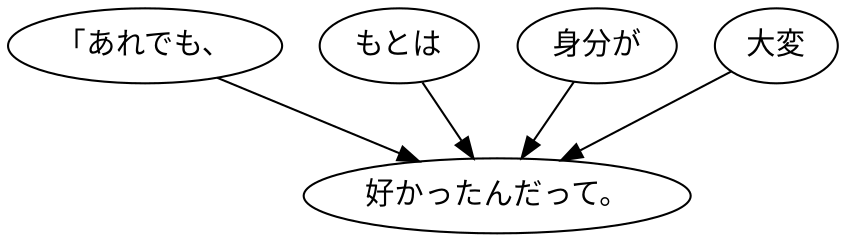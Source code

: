 digraph graph691 {
	node0 [label="「あれでも、"];
	node1 [label="もとは"];
	node2 [label="身分が"];
	node3 [label="大変"];
	node4 [label="好かったんだって。"];
	node0 -> node4;
	node1 -> node4;
	node2 -> node4;
	node3 -> node4;
}
